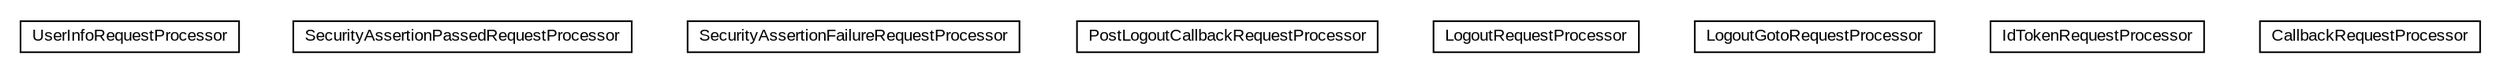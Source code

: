 #!/usr/local/bin/dot
#
# Class diagram 
# Generated by UMLGraph version R5_6-24-gf6e263 (http://www.umlgraph.org/)
#

digraph G {
	edge [fontname="arial",fontsize=10,labelfontname="arial",labelfontsize=10];
	node [fontname="arial",fontsize=10,shape=plaintext];
	nodesep=0.25;
	ranksep=0.5;
	// net.trajano.openidconnect.jaspic.internal.processors.UserInfoRequestProcessor
	c862 [label=<<table title="net.trajano.openidconnect.jaspic.internal.processors.UserInfoRequestProcessor" border="0" cellborder="1" cellspacing="0" cellpadding="2" port="p" href="./UserInfoRequestProcessor.html">
		<tr><td><table border="0" cellspacing="0" cellpadding="1">
<tr><td align="center" balign="center"> UserInfoRequestProcessor </td></tr>
		</table></td></tr>
		</table>>, URL="./UserInfoRequestProcessor.html", fontname="arial", fontcolor="black", fontsize=10.0];
	// net.trajano.openidconnect.jaspic.internal.processors.SecurityAssertionPassedRequestProcessor
	c863 [label=<<table title="net.trajano.openidconnect.jaspic.internal.processors.SecurityAssertionPassedRequestProcessor" border="0" cellborder="1" cellspacing="0" cellpadding="2" port="p" href="./SecurityAssertionPassedRequestProcessor.html">
		<tr><td><table border="0" cellspacing="0" cellpadding="1">
<tr><td align="center" balign="center"> SecurityAssertionPassedRequestProcessor </td></tr>
		</table></td></tr>
		</table>>, URL="./SecurityAssertionPassedRequestProcessor.html", fontname="arial", fontcolor="black", fontsize=10.0];
	// net.trajano.openidconnect.jaspic.internal.processors.SecurityAssertionFailureRequestProcessor
	c864 [label=<<table title="net.trajano.openidconnect.jaspic.internal.processors.SecurityAssertionFailureRequestProcessor" border="0" cellborder="1" cellspacing="0" cellpadding="2" port="p" href="./SecurityAssertionFailureRequestProcessor.html">
		<tr><td><table border="0" cellspacing="0" cellpadding="1">
<tr><td align="center" balign="center"> SecurityAssertionFailureRequestProcessor </td></tr>
		</table></td></tr>
		</table>>, URL="./SecurityAssertionFailureRequestProcessor.html", fontname="arial", fontcolor="black", fontsize=10.0];
	// net.trajano.openidconnect.jaspic.internal.processors.PostLogoutCallbackRequestProcessor
	c865 [label=<<table title="net.trajano.openidconnect.jaspic.internal.processors.PostLogoutCallbackRequestProcessor" border="0" cellborder="1" cellspacing="0" cellpadding="2" port="p" href="./PostLogoutCallbackRequestProcessor.html">
		<tr><td><table border="0" cellspacing="0" cellpadding="1">
<tr><td align="center" balign="center"> PostLogoutCallbackRequestProcessor </td></tr>
		</table></td></tr>
		</table>>, URL="./PostLogoutCallbackRequestProcessor.html", fontname="arial", fontcolor="black", fontsize=10.0];
	// net.trajano.openidconnect.jaspic.internal.processors.LogoutRequestProcessor
	c866 [label=<<table title="net.trajano.openidconnect.jaspic.internal.processors.LogoutRequestProcessor" border="0" cellborder="1" cellspacing="0" cellpadding="2" port="p" href="./LogoutRequestProcessor.html">
		<tr><td><table border="0" cellspacing="0" cellpadding="1">
<tr><td align="center" balign="center"> LogoutRequestProcessor </td></tr>
		</table></td></tr>
		</table>>, URL="./LogoutRequestProcessor.html", fontname="arial", fontcolor="black", fontsize=10.0];
	// net.trajano.openidconnect.jaspic.internal.processors.LogoutGotoRequestProcessor
	c867 [label=<<table title="net.trajano.openidconnect.jaspic.internal.processors.LogoutGotoRequestProcessor" border="0" cellborder="1" cellspacing="0" cellpadding="2" port="p" href="./LogoutGotoRequestProcessor.html">
		<tr><td><table border="0" cellspacing="0" cellpadding="1">
<tr><td align="center" balign="center"> LogoutGotoRequestProcessor </td></tr>
		</table></td></tr>
		</table>>, URL="./LogoutGotoRequestProcessor.html", fontname="arial", fontcolor="black", fontsize=10.0];
	// net.trajano.openidconnect.jaspic.internal.processors.IdTokenRequestProcessor
	c868 [label=<<table title="net.trajano.openidconnect.jaspic.internal.processors.IdTokenRequestProcessor" border="0" cellborder="1" cellspacing="0" cellpadding="2" port="p" href="./IdTokenRequestProcessor.html">
		<tr><td><table border="0" cellspacing="0" cellpadding="1">
<tr><td align="center" balign="center"> IdTokenRequestProcessor </td></tr>
		</table></td></tr>
		</table>>, URL="./IdTokenRequestProcessor.html", fontname="arial", fontcolor="black", fontsize=10.0];
	// net.trajano.openidconnect.jaspic.internal.processors.CallbackRequestProcessor
	c869 [label=<<table title="net.trajano.openidconnect.jaspic.internal.processors.CallbackRequestProcessor" border="0" cellborder="1" cellspacing="0" cellpadding="2" port="p" href="./CallbackRequestProcessor.html">
		<tr><td><table border="0" cellspacing="0" cellpadding="1">
<tr><td align="center" balign="center"> CallbackRequestProcessor </td></tr>
		</table></td></tr>
		</table>>, URL="./CallbackRequestProcessor.html", fontname="arial", fontcolor="black", fontsize=10.0];
}

